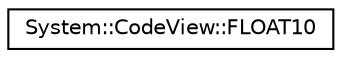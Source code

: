 digraph G
{
  edge [fontname="Helvetica",fontsize="10",labelfontname="Helvetica",labelfontsize="10"];
  node [fontname="Helvetica",fontsize="10",shape=record];
  rankdir="LR";
  Node1 [label="System::CodeView::FLOAT10",height=0.2,width=0.4,color="black", fillcolor="white", style="filled",URL="$struct_system_1_1_code_view_1_1_f_l_o_a_t10.html"];
}
